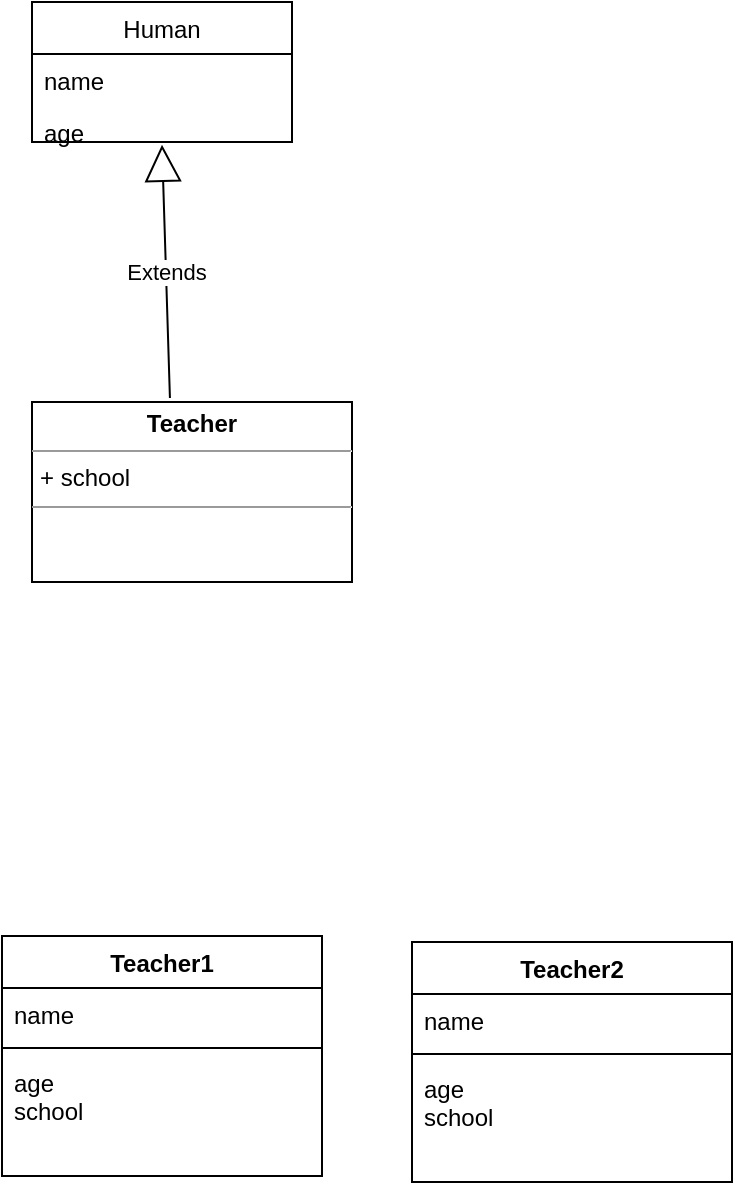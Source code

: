 <mxfile version="13.7.9" type="device"><diagram id="VIBnJIIaz1nULe5uySFT" name="Page-1"><mxGraphModel dx="1012" dy="740" grid="1" gridSize="10" guides="1" tooltips="1" connect="1" arrows="1" fold="1" page="1" pageScale="1" pageWidth="850" pageHeight="1100" math="0" shadow="0"><root><mxCell id="0"/><mxCell id="1" parent="0"/><mxCell id="CZXoENLNC9RSdnZ32_9G-1" value="Human" style="swimlane;fontStyle=0;childLayout=stackLayout;horizontal=1;startSize=26;fillColor=none;horizontalStack=0;resizeParent=1;resizeParentMax=0;resizeLast=0;collapsible=1;marginBottom=0;" vertex="1" parent="1"><mxGeometry x="290" y="40" width="130" height="70" as="geometry"/></mxCell><mxCell id="CZXoENLNC9RSdnZ32_9G-2" value="name" style="text;strokeColor=none;fillColor=none;align=left;verticalAlign=top;spacingLeft=4;spacingRight=4;overflow=hidden;rotatable=0;points=[[0,0.5],[1,0.5]];portConstraint=eastwest;" vertex="1" parent="CZXoENLNC9RSdnZ32_9G-1"><mxGeometry y="26" width="130" height="26" as="geometry"/></mxCell><mxCell id="CZXoENLNC9RSdnZ32_9G-3" value="age" style="text;strokeColor=none;fillColor=none;align=left;verticalAlign=top;spacingLeft=4;spacingRight=4;overflow=hidden;rotatable=0;points=[[0,0.5],[1,0.5]];portConstraint=eastwest;" vertex="1" parent="CZXoENLNC9RSdnZ32_9G-1"><mxGeometry y="52" width="130" height="18" as="geometry"/></mxCell><mxCell id="CZXoENLNC9RSdnZ32_9G-7" value="&lt;p style=&quot;margin: 0px ; margin-top: 4px ; text-align: center&quot;&gt;&lt;b&gt;Teacher&lt;/b&gt;&lt;/p&gt;&lt;hr size=&quot;1&quot;&gt;&lt;p style=&quot;margin: 0px ; margin-left: 4px&quot;&gt;+ school&lt;/p&gt;&lt;hr size=&quot;1&quot;&gt;&lt;p style=&quot;margin: 0px ; margin-left: 4px&quot;&gt;&lt;br&gt;&lt;/p&gt;" style="verticalAlign=top;align=left;overflow=fill;fontSize=12;fontFamily=Helvetica;html=1;" vertex="1" parent="1"><mxGeometry x="290" y="240" width="160" height="90" as="geometry"/></mxCell><mxCell id="CZXoENLNC9RSdnZ32_9G-8" value="Extends" style="endArrow=block;endSize=16;endFill=0;html=1;entryX=0.5;entryY=1.077;entryDx=0;entryDy=0;entryPerimeter=0;exitX=0.431;exitY=-0.022;exitDx=0;exitDy=0;exitPerimeter=0;" edge="1" parent="1" source="CZXoENLNC9RSdnZ32_9G-7" target="CZXoENLNC9RSdnZ32_9G-3"><mxGeometry width="160" relative="1" as="geometry"><mxPoint x="340" y="380" as="sourcePoint"/><mxPoint x="500" y="380" as="targetPoint"/></mxGeometry></mxCell><mxCell id="CZXoENLNC9RSdnZ32_9G-9" value="Teacher1" style="swimlane;fontStyle=1;align=center;verticalAlign=top;childLayout=stackLayout;horizontal=1;startSize=26;horizontalStack=0;resizeParent=1;resizeParentMax=0;resizeLast=0;collapsible=1;marginBottom=0;" vertex="1" parent="1"><mxGeometry x="275" y="507" width="160" height="120" as="geometry"/></mxCell><mxCell id="CZXoENLNC9RSdnZ32_9G-10" value="name" style="text;strokeColor=none;fillColor=none;align=left;verticalAlign=top;spacingLeft=4;spacingRight=4;overflow=hidden;rotatable=0;points=[[0,0.5],[1,0.5]];portConstraint=eastwest;" vertex="1" parent="CZXoENLNC9RSdnZ32_9G-9"><mxGeometry y="26" width="160" height="26" as="geometry"/></mxCell><mxCell id="CZXoENLNC9RSdnZ32_9G-11" value="" style="line;strokeWidth=1;fillColor=none;align=left;verticalAlign=middle;spacingTop=-1;spacingLeft=3;spacingRight=3;rotatable=0;labelPosition=right;points=[];portConstraint=eastwest;" vertex="1" parent="CZXoENLNC9RSdnZ32_9G-9"><mxGeometry y="52" width="160" height="8" as="geometry"/></mxCell><mxCell id="CZXoENLNC9RSdnZ32_9G-12" value="age&#10;school" style="text;strokeColor=none;fillColor=none;align=left;verticalAlign=top;spacingLeft=4;spacingRight=4;overflow=hidden;rotatable=0;points=[[0,0.5],[1,0.5]];portConstraint=eastwest;" vertex="1" parent="CZXoENLNC9RSdnZ32_9G-9"><mxGeometry y="60" width="160" height="60" as="geometry"/></mxCell><mxCell id="CZXoENLNC9RSdnZ32_9G-13" value="Teacher2" style="swimlane;fontStyle=1;align=center;verticalAlign=top;childLayout=stackLayout;horizontal=1;startSize=26;horizontalStack=0;resizeParent=1;resizeParentMax=0;resizeLast=0;collapsible=1;marginBottom=0;" vertex="1" parent="1"><mxGeometry x="480" y="510" width="160" height="120" as="geometry"/></mxCell><mxCell id="CZXoENLNC9RSdnZ32_9G-14" value="name" style="text;strokeColor=none;fillColor=none;align=left;verticalAlign=top;spacingLeft=4;spacingRight=4;overflow=hidden;rotatable=0;points=[[0,0.5],[1,0.5]];portConstraint=eastwest;" vertex="1" parent="CZXoENLNC9RSdnZ32_9G-13"><mxGeometry y="26" width="160" height="26" as="geometry"/></mxCell><mxCell id="CZXoENLNC9RSdnZ32_9G-15" value="" style="line;strokeWidth=1;fillColor=none;align=left;verticalAlign=middle;spacingTop=-1;spacingLeft=3;spacingRight=3;rotatable=0;labelPosition=right;points=[];portConstraint=eastwest;" vertex="1" parent="CZXoENLNC9RSdnZ32_9G-13"><mxGeometry y="52" width="160" height="8" as="geometry"/></mxCell><mxCell id="CZXoENLNC9RSdnZ32_9G-16" value="age&#10;school" style="text;strokeColor=none;fillColor=none;align=left;verticalAlign=top;spacingLeft=4;spacingRight=4;overflow=hidden;rotatable=0;points=[[0,0.5],[1,0.5]];portConstraint=eastwest;" vertex="1" parent="CZXoENLNC9RSdnZ32_9G-13"><mxGeometry y="60" width="160" height="60" as="geometry"/></mxCell></root></mxGraphModel></diagram></mxfile>